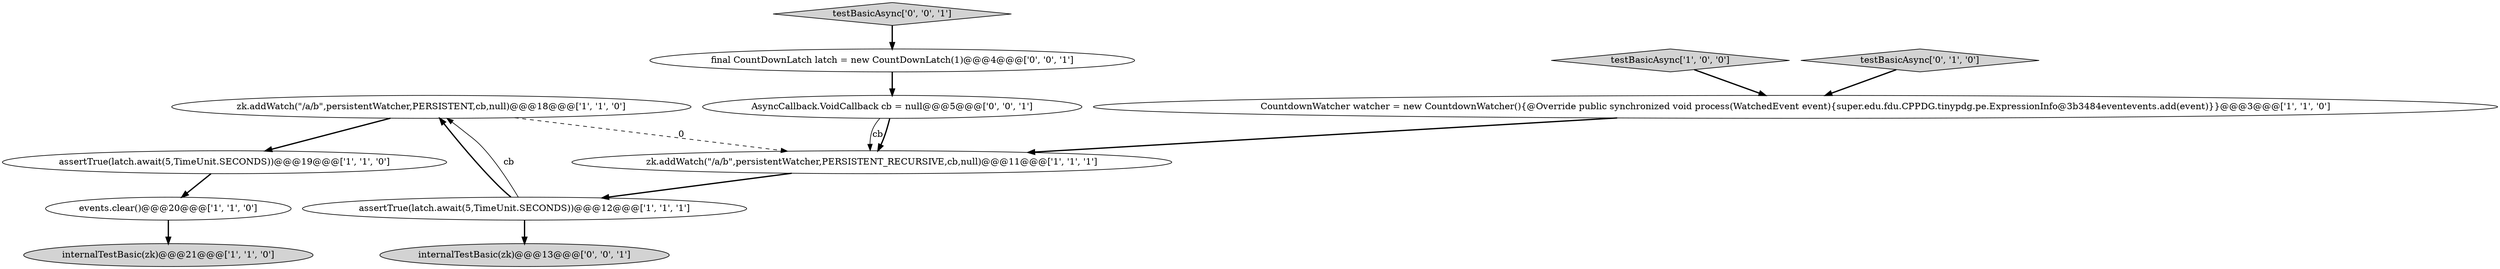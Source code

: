 digraph {
2 [style = filled, label = "assertTrue(latch.await(5,TimeUnit.SECONDS))@@@19@@@['1', '1', '0']", fillcolor = white, shape = ellipse image = "AAA0AAABBB1BBB"];
9 [style = filled, label = "internalTestBasic(zk)@@@13@@@['0', '0', '1']", fillcolor = lightgray, shape = ellipse image = "AAA0AAABBB3BBB"];
10 [style = filled, label = "AsyncCallback.VoidCallback cb = null@@@5@@@['0', '0', '1']", fillcolor = white, shape = ellipse image = "AAA0AAABBB3BBB"];
4 [style = filled, label = "testBasicAsync['1', '0', '0']", fillcolor = lightgray, shape = diamond image = "AAA0AAABBB1BBB"];
6 [style = filled, label = "assertTrue(latch.await(5,TimeUnit.SECONDS))@@@12@@@['1', '1', '1']", fillcolor = white, shape = ellipse image = "AAA0AAABBB1BBB"];
3 [style = filled, label = "internalTestBasic(zk)@@@21@@@['1', '1', '0']", fillcolor = lightgray, shape = ellipse image = "AAA0AAABBB1BBB"];
0 [style = filled, label = "CountdownWatcher watcher = new CountdownWatcher(){@Override public synchronized void process(WatchedEvent event){super.edu.fdu.CPPDG.tinypdg.pe.ExpressionInfo@3b3484eventevents.add(event)}}@@@3@@@['1', '1', '0']", fillcolor = white, shape = ellipse image = "AAA0AAABBB1BBB"];
12 [style = filled, label = "final CountDownLatch latch = new CountDownLatch(1)@@@4@@@['0', '0', '1']", fillcolor = white, shape = ellipse image = "AAA0AAABBB3BBB"];
1 [style = filled, label = "zk.addWatch(\"/a/b\",persistentWatcher,PERSISTENT_RECURSIVE,cb,null)@@@11@@@['1', '1', '1']", fillcolor = white, shape = ellipse image = "AAA0AAABBB1BBB"];
5 [style = filled, label = "zk.addWatch(\"/a/b\",persistentWatcher,PERSISTENT,cb,null)@@@18@@@['1', '1', '0']", fillcolor = white, shape = ellipse image = "AAA0AAABBB1BBB"];
11 [style = filled, label = "testBasicAsync['0', '0', '1']", fillcolor = lightgray, shape = diamond image = "AAA0AAABBB3BBB"];
7 [style = filled, label = "events.clear()@@@20@@@['1', '1', '0']", fillcolor = white, shape = ellipse image = "AAA0AAABBB1BBB"];
8 [style = filled, label = "testBasicAsync['0', '1', '0']", fillcolor = lightgray, shape = diamond image = "AAA0AAABBB2BBB"];
8->0 [style = bold, label=""];
5->1 [style = dashed, label="0"];
6->5 [style = bold, label=""];
5->2 [style = bold, label=""];
12->10 [style = bold, label=""];
1->6 [style = bold, label=""];
11->12 [style = bold, label=""];
2->7 [style = bold, label=""];
6->5 [style = solid, label="cb"];
6->9 [style = bold, label=""];
10->1 [style = solid, label="cb"];
10->1 [style = bold, label=""];
0->1 [style = bold, label=""];
7->3 [style = bold, label=""];
4->0 [style = bold, label=""];
}
